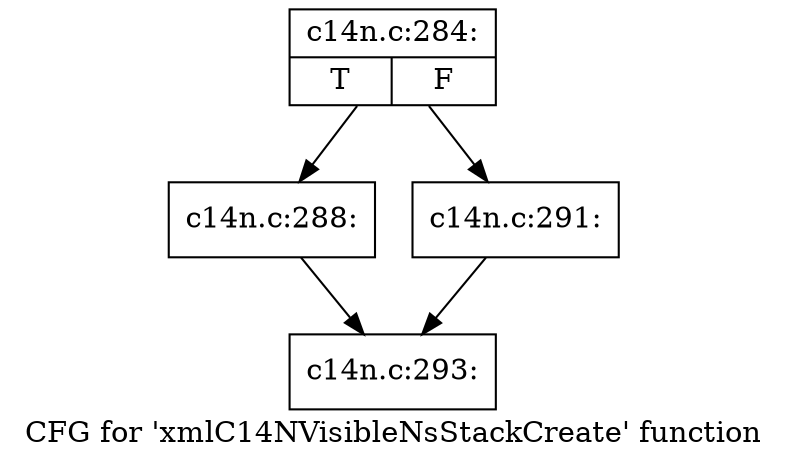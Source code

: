 digraph "CFG for 'xmlC14NVisibleNsStackCreate' function" {
	label="CFG for 'xmlC14NVisibleNsStackCreate' function";

	Node0x55fe83bbe990 [shape=record,label="{c14n.c:284:|{<s0>T|<s1>F}}"];
	Node0x55fe83bbe990 -> Node0x55fe83bbf390;
	Node0x55fe83bbe990 -> Node0x55fe83bbf3e0;
	Node0x55fe83bbf390 [shape=record,label="{c14n.c:288:}"];
	Node0x55fe83bbf390 -> Node0x55fe83bbe9e0;
	Node0x55fe83bbf3e0 [shape=record,label="{c14n.c:291:}"];
	Node0x55fe83bbf3e0 -> Node0x55fe83bbe9e0;
	Node0x55fe83bbe9e0 [shape=record,label="{c14n.c:293:}"];
}
